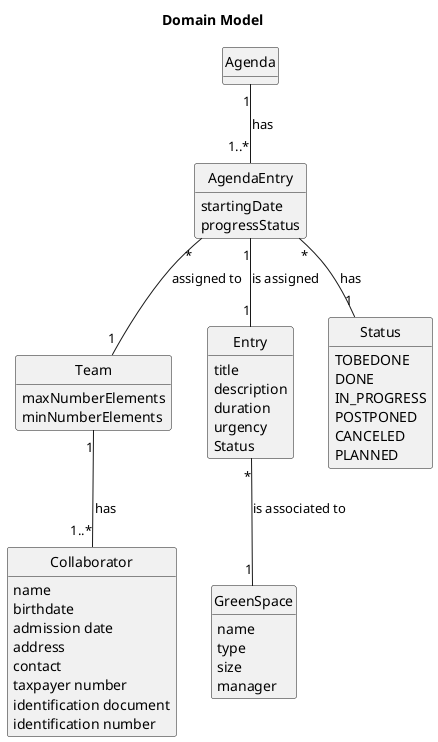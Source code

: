 @startuml

title Domain Model

hide methods
hide circle

class Agenda {
}

class AgendaEntry {
  startingDate
  progressStatus
}

class GreenSpace {
  name
  type
  size
  manager
}

class Team {
  maxNumberElements
  minNumberElements
}

class Entry {
  title
  description
  duration
  urgency
  Status
}

class Collaborator {
    name
    birthdate
    admission date
    address
    contact
    taxpayer number
    identification document
    identification number
}


class Status {
    TOBEDONE
    DONE
    IN_PROGRESS
    POSTPONED
    CANCELED
    PLANNED

}


AgendaEntry "*" --"1" Status : has
Agenda "1" -- "1..*" AgendaEntry : has
Entry "*" -- "1" GreenSpace : is associated to
AgendaEntry "*" -- "1" Team : assigned to
AgendaEntry "1" -- "1" Entry : is assigned
Team "1" -- "1..*" Collaborator : has

@enduml